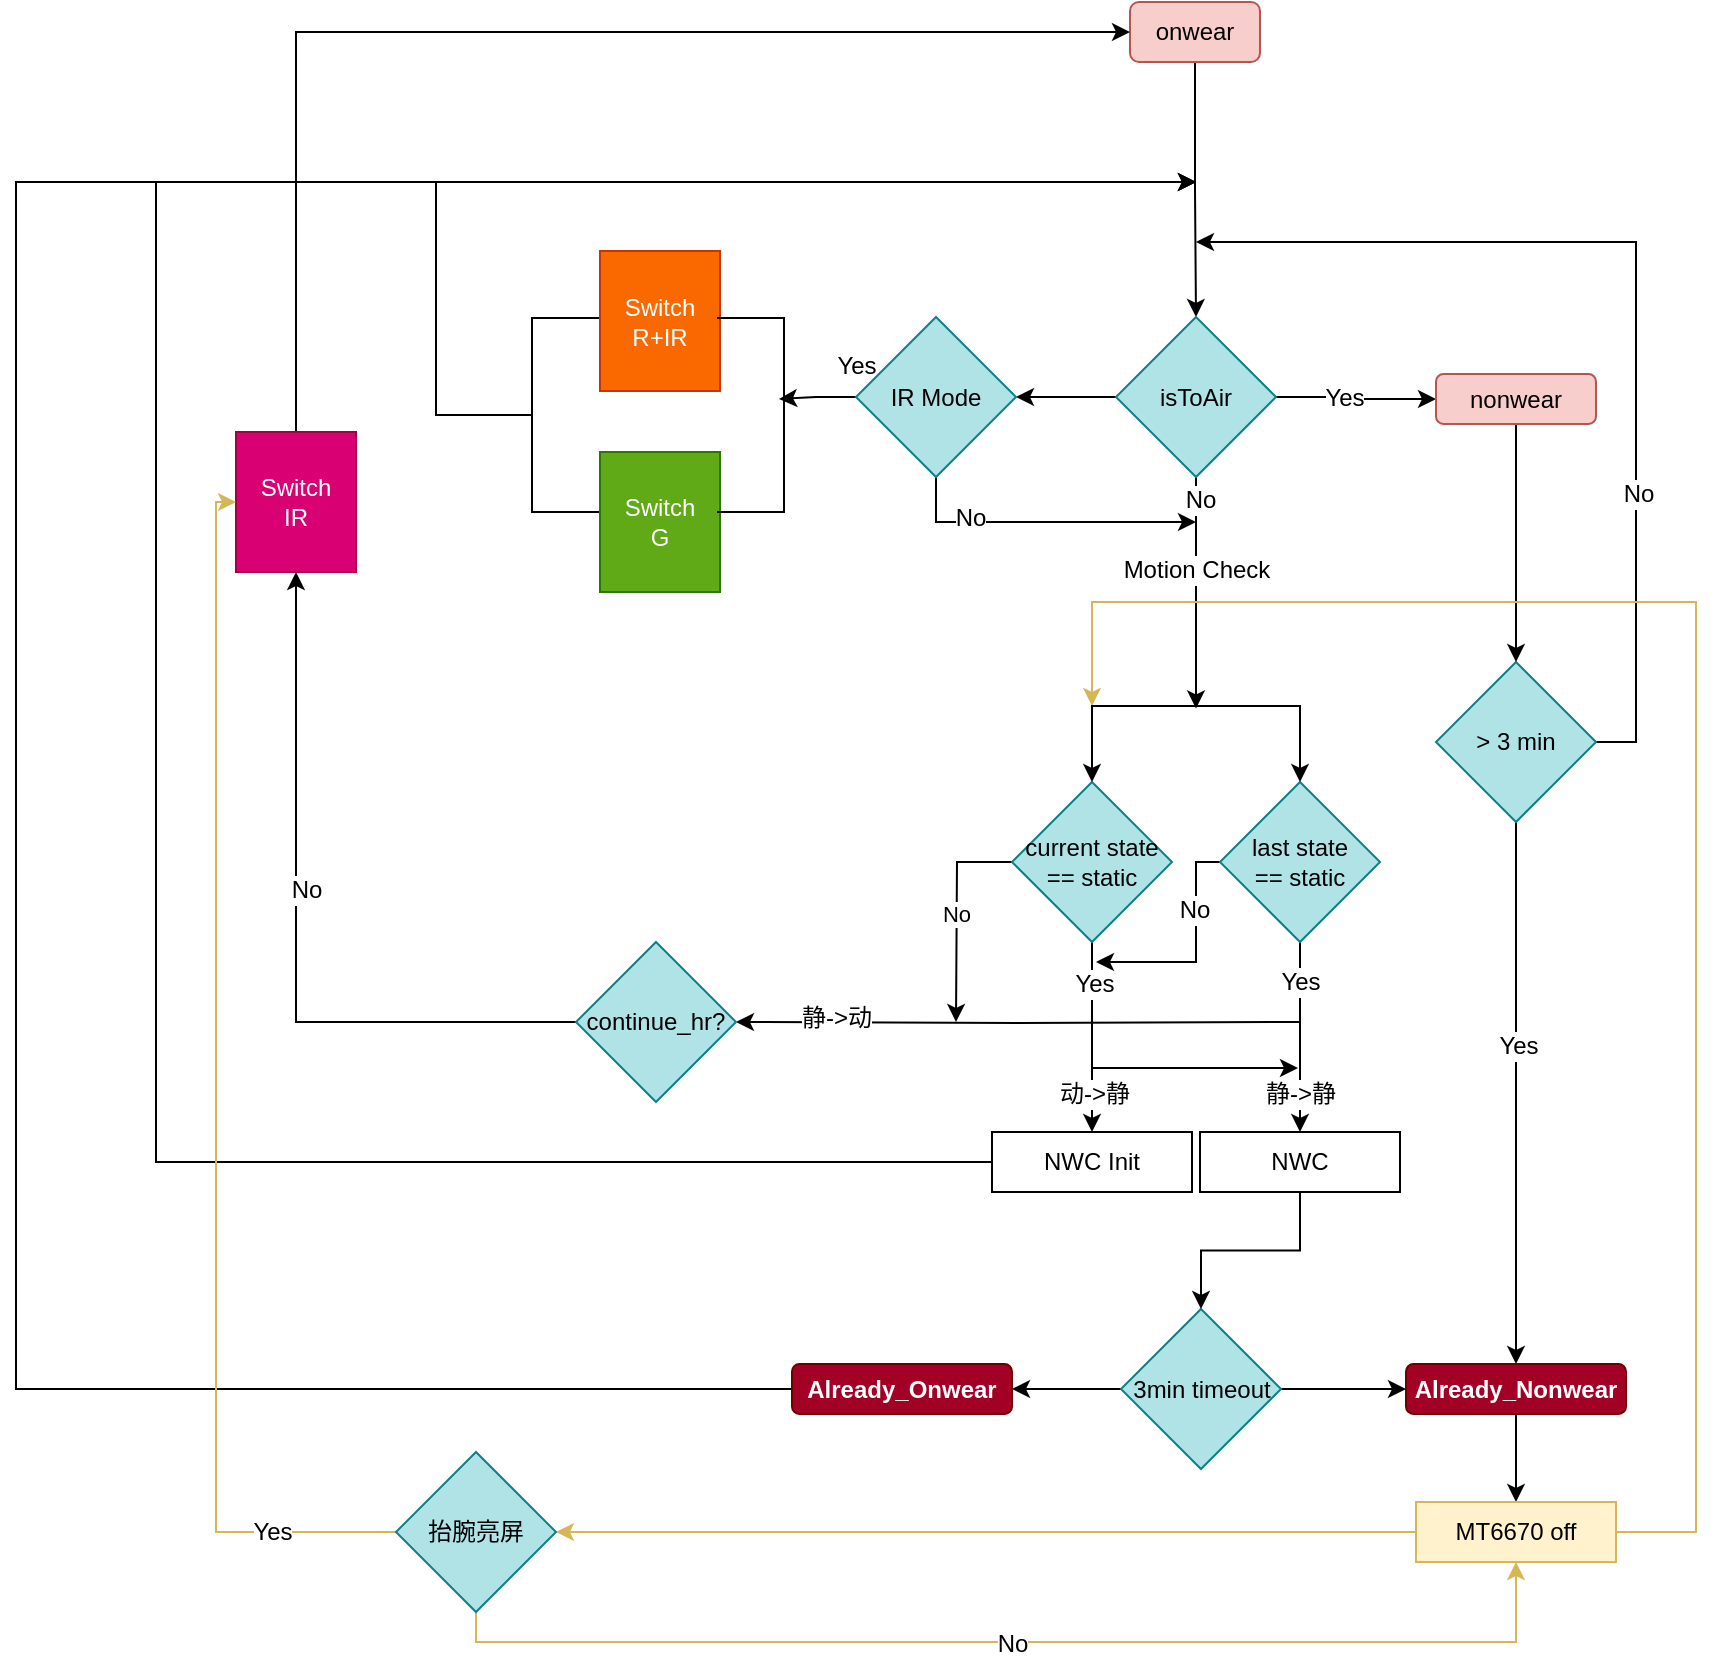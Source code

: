 <mxfile version="12.2.4" pages="1"><diagram id="6ZE0xbjgMrjt16GTjOTF" name="Page-1"><mxGraphModel dx="1974" dy="1777" grid="1" gridSize="10" guides="1" tooltips="1" connect="1" arrows="1" fold="1" page="1" pageScale="1" pageWidth="850" pageHeight="1100" math="0" shadow="0"><root><mxCell id="0"/><mxCell id="1" parent="0"/><mxCell id="54" style="edgeStyle=orthogonalEdgeStyle;rounded=0;orthogonalLoop=1;jettySize=auto;html=1;entryX=0.5;entryY=0;entryDx=0;entryDy=0;" parent="1" source="6" target="8" edge="1"><mxGeometry relative="1" as="geometry"/></mxCell><mxCell id="6" value="onwear" style="rounded=1;whiteSpace=wrap;html=1;fillColor=#f8cecc;strokeColor=#b85450;" parent="1" vertex="1"><mxGeometry x="377" y="-990" width="65" height="30" as="geometry"/></mxCell><mxCell id="51" style="edgeStyle=orthogonalEdgeStyle;rounded=0;orthogonalLoop=1;jettySize=auto;html=1;" parent="1" source="8" target="50" edge="1"><mxGeometry relative="1" as="geometry"/></mxCell><mxCell id="83" value="Yes" style="text;html=1;resizable=0;points=[];align=center;verticalAlign=middle;labelBackgroundColor=#ffffff;" parent="51" vertex="1" connectable="0"><mxGeometry x="-0.24" y="1" relative="1" as="geometry"><mxPoint x="3" y="1" as="offset"/></mxGeometry></mxCell><mxCell id="137" style="edgeStyle=orthogonalEdgeStyle;rounded=0;orthogonalLoop=1;jettySize=auto;html=1;entryX=0.52;entryY=0.5;entryDx=0;entryDy=0;entryPerimeter=0;" parent="1" source="8" target="135" edge="1"><mxGeometry relative="1" as="geometry"/></mxCell><mxCell id="164" value="Motion Check" style="text;html=1;resizable=0;points=[];align=center;verticalAlign=middle;labelBackgroundColor=#ffffff;" parent="137" vertex="1" connectable="0"><mxGeometry x="-0.193" y="1" relative="1" as="geometry"><mxPoint x="-1" as="offset"/></mxGeometry></mxCell><mxCell id="195" value="No" style="text;html=1;resizable=0;points=[];align=center;verticalAlign=middle;labelBackgroundColor=#ffffff;" parent="137" vertex="1" connectable="0"><mxGeometry x="-0.856" y="2" relative="1" as="geometry"><mxPoint y="3" as="offset"/></mxGeometry></mxCell><mxCell id="209" style="edgeStyle=orthogonalEdgeStyle;rounded=0;orthogonalLoop=1;jettySize=auto;html=1;entryX=1;entryY=0.5;entryDx=0;entryDy=0;" parent="1" source="8" target="205" edge="1"><mxGeometry relative="1" as="geometry"/></mxCell><mxCell id="8" value="isToAir" style="rhombus;whiteSpace=wrap;html=1;fillColor=#b0e3e6;strokeColor=#0e8088;" parent="1" vertex="1"><mxGeometry x="370" y="-832.5" width="80" height="80" as="geometry"/></mxCell><mxCell id="53" style="edgeStyle=orthogonalEdgeStyle;rounded=0;orthogonalLoop=1;jettySize=auto;html=1;" parent="1" source="43" edge="1"><mxGeometry relative="1" as="geometry"><mxPoint x="410" y="-870" as="targetPoint"/><Array as="points"><mxPoint x="630" y="-620"/><mxPoint x="630" y="-870"/><mxPoint x="410" y="-870"/></Array></mxGeometry></mxCell><mxCell id="71" value="No" style="text;html=1;resizable=0;points=[];align=center;verticalAlign=middle;labelBackgroundColor=#ffffff;" parent="53" vertex="1" connectable="0"><mxGeometry x="-0.471" y="-1" relative="1" as="geometry"><mxPoint y="-15" as="offset"/></mxGeometry></mxCell><mxCell id="55" style="edgeStyle=orthogonalEdgeStyle;rounded=0;orthogonalLoop=1;jettySize=auto;html=1;entryX=0.5;entryY=0;entryDx=0;entryDy=0;" parent="1" source="43" target="41" edge="1"><mxGeometry relative="1" as="geometry"><mxPoint x="550" y="-310" as="targetPoint"/><Array as="points"/></mxGeometry></mxCell><mxCell id="70" value="Yes" style="text;html=1;resizable=0;points=[];align=center;verticalAlign=middle;labelBackgroundColor=#ffffff;" parent="55" vertex="1" connectable="0"><mxGeometry x="-0.172" y="1" relative="1" as="geometry"><mxPoint as="offset"/></mxGeometry></mxCell><mxCell id="43" value="&amp;gt; 3 min" style="rhombus;whiteSpace=wrap;html=1;fillColor=#b0e3e6;strokeColor=#0e8088;" parent="1" vertex="1"><mxGeometry x="530" y="-660" width="80" height="80" as="geometry"/></mxCell><mxCell id="158" style="edgeStyle=orthogonalEdgeStyle;rounded=0;orthogonalLoop=1;jettySize=auto;html=1;entryX=0;entryY=0.5;entryDx=0;entryDy=0;" parent="1" source="27" target="6" edge="1"><mxGeometry relative="1" as="geometry"><Array as="points"><mxPoint x="-40" y="-975"/></Array></mxGeometry></mxCell><mxCell id="27" value="Switch&lt;br&gt;IR" style="rounded=0;whiteSpace=wrap;html=1;fillColor=#d80073;strokeColor=#A50040;fontColor=#ffffff;" parent="1" vertex="1"><mxGeometry x="-70" y="-775" width="60" height="70" as="geometry"/></mxCell><mxCell id="46" style="edgeStyle=orthogonalEdgeStyle;rounded=0;orthogonalLoop=1;jettySize=auto;html=1;entryX=0;entryY=0.5;entryDx=0;entryDy=0;" parent="1" source="39" target="41" edge="1"><mxGeometry relative="1" as="geometry"/></mxCell><mxCell id="156" style="edgeStyle=orthogonalEdgeStyle;rounded=0;orthogonalLoop=1;jettySize=auto;html=1;entryX=1;entryY=0.5;entryDx=0;entryDy=0;" parent="1" source="39" target="42" edge="1"><mxGeometry relative="1" as="geometry"/></mxCell><mxCell id="39" value="3min timeout" style="rhombus;whiteSpace=wrap;html=1;fillColor=#b0e3e6;strokeColor=#0e8088;" parent="1" vertex="1"><mxGeometry x="372.5" y="-336.5" width="80" height="80" as="geometry"/></mxCell><mxCell id="58" style="edgeStyle=orthogonalEdgeStyle;rounded=0;orthogonalLoop=1;jettySize=auto;html=1;" parent="1" source="41" target="56" edge="1"><mxGeometry relative="1" as="geometry"><Array as="points"><mxPoint x="570" y="-260"/><mxPoint x="570" y="-260"/></Array></mxGeometry></mxCell><mxCell id="41" value="Already_Nonwear" style="rounded=1;whiteSpace=wrap;html=1;fillColor=#a20025;strokeColor=#6F0000;fontColor=#ffffff;fontStyle=1" parent="1" vertex="1"><mxGeometry x="515" y="-309" width="110" height="25" as="geometry"/></mxCell><mxCell id="163" style="edgeStyle=orthogonalEdgeStyle;rounded=0;orthogonalLoop=1;jettySize=auto;html=1;" parent="1" source="42" edge="1"><mxGeometry relative="1" as="geometry"><mxPoint x="410" y="-900" as="targetPoint"/><Array as="points"><mxPoint x="-180" y="-296"/><mxPoint x="-180" y="-900"/><mxPoint x="410" y="-900"/></Array></mxGeometry></mxCell><mxCell id="42" value="Already_Onwear" style="rounded=1;whiteSpace=wrap;html=1;fillColor=#a20025;strokeColor=#6F0000;fontColor=#ffffff;fontStyle=1" parent="1" vertex="1"><mxGeometry x="208" y="-309" width="110" height="25" as="geometry"/></mxCell><mxCell id="52" style="edgeStyle=orthogonalEdgeStyle;rounded=0;orthogonalLoop=1;jettySize=auto;html=1;entryX=0.5;entryY=0;entryDx=0;entryDy=0;" parent="1" source="50" target="43" edge="1"><mxGeometry relative="1" as="geometry"/></mxCell><mxCell id="50" value="nonwear" style="rounded=1;whiteSpace=wrap;html=1;fillColor=#f8cecc;strokeColor=#b85450;" parent="1" vertex="1"><mxGeometry x="530" y="-804" width="80" height="25" as="geometry"/></mxCell><mxCell id="169" style="edgeStyle=orthogonalEdgeStyle;rounded=0;orthogonalLoop=1;jettySize=auto;html=1;entryX=1;entryY=0.5;entryDx=0;entryDy=0;fillColor=#fff2cc;strokeColor=#d6b656;" parent="1" source="56" target="168" edge="1"><mxGeometry relative="1" as="geometry"/></mxCell><mxCell id="180" style="edgeStyle=orthogonalEdgeStyle;rounded=0;orthogonalLoop=1;jettySize=auto;html=1;entryX=0.5;entryY=1;entryDx=0;entryDy=0;entryPerimeter=0;fillColor=#fff2cc;strokeColor=#d6b656;" parent="1" source="56" target="135" edge="1"><mxGeometry relative="1" as="geometry"><mxPoint x="360" y="-690" as="targetPoint"/><Array as="points"><mxPoint x="660" y="-225"/><mxPoint x="660" y="-690"/><mxPoint x="358" y="-690"/></Array></mxGeometry></mxCell><mxCell id="56" value="MT6670 off" style="rounded=0;whiteSpace=wrap;html=1;fillColor=#fff2cc;strokeColor=#d6b656;" parent="1" vertex="1"><mxGeometry x="520" y="-240" width="100" height="30" as="geometry"/></mxCell><mxCell id="106" style="edgeStyle=orthogonalEdgeStyle;rounded=0;orthogonalLoop=1;jettySize=auto;html=1;entryX=0.5;entryY=1;entryDx=0;entryDy=0;exitX=0;exitY=0.5;exitDx=0;exitDy=0;" parent="1" source="92" target="27" edge="1"><mxGeometry relative="1" as="geometry"><mxPoint y="-540" as="targetPoint"/><Array as="points"><mxPoint x="-40" y="-480"/></Array></mxGeometry></mxCell><mxCell id="107" value="No" style="text;html=1;resizable=0;points=[];align=center;verticalAlign=middle;labelBackgroundColor=#ffffff;" parent="106" vertex="1" connectable="0"><mxGeometry x="-0.267" y="-1" relative="1" as="geometry"><mxPoint x="-1" y="-65" as="offset"/></mxGeometry></mxCell><mxCell id="161" style="edgeStyle=orthogonalEdgeStyle;rounded=0;orthogonalLoop=1;jettySize=auto;html=1;entryX=1;entryY=0.5;entryDx=0;entryDy=0;" parent="1" target="92" edge="1"><mxGeometry relative="1" as="geometry"><mxPoint x="172" y="-480" as="targetPoint"/><mxPoint x="462" y="-480" as="sourcePoint"/></mxGeometry></mxCell><mxCell id="217" value="静-&amp;gt;动" style="text;html=1;resizable=0;points=[];align=center;verticalAlign=middle;labelBackgroundColor=#ffffff;" parent="161" vertex="1" connectable="0"><mxGeometry x="0.645" y="-2" relative="1" as="geometry"><mxPoint as="offset"/></mxGeometry></mxCell><mxCell id="92" value="continue_hr?" style="rhombus;whiteSpace=wrap;html=1;fillColor=#b0e3e6;strokeColor=#0e8088;" parent="1" vertex="1"><mxGeometry x="100" y="-520" width="80" height="80" as="geometry"/></mxCell><mxCell id="110" value="Switch&lt;br&gt;G" style="rounded=0;whiteSpace=wrap;html=1;fillColor=#60a917;strokeColor=#2D7600;fontColor=#ffffff;" parent="1" vertex="1"><mxGeometry x="112" y="-765" width="60" height="70" as="geometry"/></mxCell><mxCell id="143" style="edgeStyle=orthogonalEdgeStyle;rounded=0;orthogonalLoop=1;jettySize=auto;html=1;entryX=0.5;entryY=0;entryDx=0;entryDy=0;" parent="1" source="132" target="142" edge="1"><mxGeometry relative="1" as="geometry"/></mxCell><mxCell id="144" value="Yes" style="text;html=1;resizable=0;points=[];align=center;verticalAlign=middle;labelBackgroundColor=#ffffff;" parent="143" vertex="1" connectable="0"><mxGeometry x="-0.32" y="1" relative="1" as="geometry"><mxPoint y="-12" as="offset"/></mxGeometry></mxCell><mxCell id="218" value="动-&amp;gt;静" style="text;html=1;resizable=0;points=[];align=center;verticalAlign=middle;labelBackgroundColor=#ffffff;" parent="143" vertex="1" connectable="0"><mxGeometry x="0.747" y="1" relative="1" as="geometry"><mxPoint y="-7" as="offset"/></mxGeometry></mxCell><mxCell id="162" value="No" style="edgeStyle=orthogonalEdgeStyle;rounded=0;orthogonalLoop=1;jettySize=auto;html=1;" parent="1" source="132" edge="1"><mxGeometry relative="1" as="geometry"><mxPoint x="290" y="-480" as="targetPoint"/></mxGeometry></mxCell><mxCell id="132" value="current state&lt;br&gt;== static" style="rhombus;whiteSpace=wrap;html=1;fillColor=#b0e3e6;strokeColor=#0e8088;" parent="1" vertex="1"><mxGeometry x="318" y="-600" width="80" height="80" as="geometry"/></mxCell><mxCell id="145" style="edgeStyle=orthogonalEdgeStyle;rounded=0;orthogonalLoop=1;jettySize=auto;html=1;exitX=0.5;exitY=1;exitDx=0;exitDy=0;" parent="1" source="133" edge="1"><mxGeometry relative="1" as="geometry"><mxPoint x="360" y="-510" as="targetPoint"/><Array as="points"><mxPoint x="410" y="-560"/><mxPoint x="410" y="-510"/><mxPoint x="360" y="-510"/></Array></mxGeometry></mxCell><mxCell id="157" value="No" style="text;html=1;resizable=0;points=[];align=center;verticalAlign=middle;labelBackgroundColor=#ffffff;" parent="145" vertex="1" connectable="0"><mxGeometry x="-0.591" y="-1" relative="1" as="geometry"><mxPoint y="13" as="offset"/></mxGeometry></mxCell><mxCell id="149" style="edgeStyle=orthogonalEdgeStyle;rounded=0;orthogonalLoop=1;jettySize=auto;html=1;entryX=0.5;entryY=0;entryDx=0;entryDy=0;" parent="1" source="133" target="148" edge="1"><mxGeometry relative="1" as="geometry"><Array as="points"><mxPoint x="462" y="-425"/></Array></mxGeometry></mxCell><mxCell id="150" value="Yes" style="text;html=1;resizable=0;points=[];align=center;verticalAlign=middle;labelBackgroundColor=#ffffff;" parent="149" vertex="1" connectable="0"><mxGeometry x="-0.622" y="-3" relative="1" as="geometry"><mxPoint x="3" y="2" as="offset"/></mxGeometry></mxCell><mxCell id="219" value="静-&amp;gt;静" style="text;html=1;resizable=0;points=[];align=center;verticalAlign=middle;labelBackgroundColor=#ffffff;" parent="149" vertex="1" connectable="0"><mxGeometry x="0.642" y="2" relative="1" as="geometry"><mxPoint x="-2" y="-2" as="offset"/></mxGeometry></mxCell><mxCell id="133" value="last state&lt;br&gt;== static" style="rhombus;whiteSpace=wrap;html=1;direction=south;fillColor=#b0e3e6;strokeColor=#0e8088;" parent="1" vertex="1"><mxGeometry x="422" y="-600" width="80" height="80" as="geometry"/></mxCell><mxCell id="140" style="edgeStyle=orthogonalEdgeStyle;rounded=0;orthogonalLoop=1;jettySize=auto;html=1;exitX=1;exitY=1;exitDx=0;exitDy=0;exitPerimeter=0;entryX=0.5;entryY=0;entryDx=0;entryDy=0;" parent="1" source="135" target="132" edge="1"><mxGeometry relative="1" as="geometry"/></mxCell><mxCell id="141" style="edgeStyle=orthogonalEdgeStyle;rounded=0;orthogonalLoop=1;jettySize=auto;html=1;exitX=1;exitY=0;exitDx=0;exitDy=0;exitPerimeter=0;entryX=0;entryY=0.5;entryDx=0;entryDy=0;" parent="1" source="135" target="133" edge="1"><mxGeometry relative="1" as="geometry"/></mxCell><mxCell id="135" value="" style="strokeWidth=1;html=1;shape=mxgraph.flowchart.annotation_2;align=left;labelPosition=right;pointerEvents=1;rotation=90;" parent="1" vertex="1"><mxGeometry x="379" y="-690" width="62" height="104" as="geometry"/></mxCell><mxCell id="160" style="edgeStyle=orthogonalEdgeStyle;rounded=0;orthogonalLoop=1;jettySize=auto;html=1;" parent="1" source="142" edge="1"><mxGeometry relative="1" as="geometry"><mxPoint x="410" y="-900" as="targetPoint"/><Array as="points"><mxPoint x="-110" y="-410"/><mxPoint x="-110" y="-900"/></Array></mxGeometry></mxCell><mxCell id="142" value="NWC Init" style="rounded=0;whiteSpace=wrap;html=1;" parent="1" vertex="1"><mxGeometry x="308" y="-425" width="100" height="30" as="geometry"/></mxCell><mxCell id="155" style="edgeStyle=orthogonalEdgeStyle;rounded=0;orthogonalLoop=1;jettySize=auto;html=1;entryX=0.5;entryY=0;entryDx=0;entryDy=0;" parent="1" source="148" target="39" edge="1"><mxGeometry relative="1" as="geometry"><mxPoint x="410" y="-330" as="targetPoint"/></mxGeometry></mxCell><mxCell id="148" value="NWC" style="rounded=0;whiteSpace=wrap;html=1;" parent="1" vertex="1"><mxGeometry x="412" y="-425" width="100" height="30" as="geometry"/></mxCell><mxCell id="152" value="" style="endArrow=classic;html=1;" parent="1" edge="1"><mxGeometry width="50" height="50" relative="1" as="geometry"><mxPoint x="358" y="-457" as="sourcePoint"/><mxPoint x="461" y="-457" as="targetPoint"/></mxGeometry></mxCell><mxCell id="171" style="edgeStyle=orthogonalEdgeStyle;rounded=0;orthogonalLoop=1;jettySize=auto;html=1;entryX=0.5;entryY=1;entryDx=0;entryDy=0;fillColor=#fff2cc;strokeColor=#d6b656;" parent="1" source="168" target="56" edge="1"><mxGeometry relative="1" as="geometry"><Array as="points"><mxPoint x="50" y="-170"/><mxPoint x="570" y="-170"/></Array></mxGeometry></mxCell><mxCell id="172" value="No" style="text;html=1;resizable=0;points=[];align=center;verticalAlign=middle;labelBackgroundColor=#ffffff;" parent="171" vertex="1" connectable="0"><mxGeometry x="-0.016" y="-1" relative="1" as="geometry"><mxPoint as="offset"/></mxGeometry></mxCell><mxCell id="176" style="edgeStyle=orthogonalEdgeStyle;rounded=0;orthogonalLoop=1;jettySize=auto;html=1;entryX=0;entryY=0.5;entryDx=0;entryDy=0;fillColor=#fff2cc;strokeColor=#d6b656;" parent="1" source="168" target="27" edge="1"><mxGeometry relative="1" as="geometry"><mxPoint y="-640" as="targetPoint"/><Array as="points"><mxPoint x="-80" y="-225"/><mxPoint x="-80" y="-740"/></Array></mxGeometry></mxCell><mxCell id="177" value="Yes" style="text;html=1;resizable=0;points=[];align=center;verticalAlign=middle;labelBackgroundColor=#ffffff;" parent="176" vertex="1" connectable="0"><mxGeometry x="-0.798" relative="1" as="geometry"><mxPoint as="offset"/></mxGeometry></mxCell><mxCell id="168" value="抬腕亮屏" style="rhombus;whiteSpace=wrap;html=1;glass=1;strokeWidth=1;fillColor=#b0e3e6;strokeColor=#0e8088;" parent="1" vertex="1"><mxGeometry x="10" y="-265" width="80" height="80" as="geometry"/></mxCell><mxCell id="183" value="Switch&lt;br&gt;R+IR" style="rounded=0;whiteSpace=wrap;html=1;fillColor=#fa6800;strokeColor=#C73500;fontColor=#ffffff;" parent="1" vertex="1"><mxGeometry x="112" y="-865.5" width="60" height="70" as="geometry"/></mxCell><mxCell id="207" style="edgeStyle=orthogonalEdgeStyle;rounded=0;orthogonalLoop=1;jettySize=auto;html=1;entryX=0.583;entryY=0.924;entryDx=0;entryDy=0;entryPerimeter=0;" parent="1" source="205" target="206" edge="1"><mxGeometry relative="1" as="geometry"/></mxCell><mxCell id="216" value="Yes" style="text;html=1;resizable=0;points=[];align=center;verticalAlign=middle;labelBackgroundColor=#ffffff;" parent="207" vertex="1" connectable="0"><mxGeometry x="0.038" y="14" relative="1" as="geometry"><mxPoint x="6" y="-16" as="offset"/></mxGeometry></mxCell><mxCell id="210" style="edgeStyle=orthogonalEdgeStyle;rounded=0;orthogonalLoop=1;jettySize=auto;html=1;" parent="1" source="205" edge="1"><mxGeometry relative="1" as="geometry"><mxPoint x="410" y="-730" as="targetPoint"/><Array as="points"><mxPoint x="280" y="-730"/></Array></mxGeometry></mxCell><mxCell id="215" value="No" style="text;html=1;resizable=0;points=[];align=center;verticalAlign=middle;labelBackgroundColor=#ffffff;" parent="210" vertex="1" connectable="0"><mxGeometry x="-0.731" y="17" relative="1" as="geometry"><mxPoint as="offset"/></mxGeometry></mxCell><mxCell id="205" value="IR Mode" style="rhombus;whiteSpace=wrap;html=1;fillColor=#b0e3e6;strokeColor=#0e8088;" parent="1" vertex="1"><mxGeometry x="240" y="-832.5" width="80" height="80" as="geometry"/></mxCell><mxCell id="206" value="" style="shape=partialRectangle;whiteSpace=wrap;html=1;bottom=1;right=1;left=1;top=0;fillColor=none;routingCenterX=-0.5;glass=1;strokeWidth=1;rotation=270;" parent="1" vertex="1"><mxGeometry x="139" y="-800" width="97" height="33" as="geometry"/></mxCell><mxCell id="214" style="edgeStyle=orthogonalEdgeStyle;rounded=0;orthogonalLoop=1;jettySize=auto;html=1;" parent="1" source="211" edge="1"><mxGeometry relative="1" as="geometry"><mxPoint x="410" y="-900" as="targetPoint"/><Array as="points"><mxPoint x="30" y="-783"/><mxPoint x="30" y="-900"/><mxPoint x="410" y="-900"/></Array></mxGeometry></mxCell><mxCell id="211" value="" style="shape=partialRectangle;whiteSpace=wrap;html=1;bottom=1;right=1;left=1;top=0;fillColor=none;routingCenterX=-0.5;glass=1;strokeWidth=1;rotation=90;" parent="1" vertex="1"><mxGeometry x="46" y="-800" width="97" height="33" as="geometry"/></mxCell></root></mxGraphModel></diagram></mxfile>